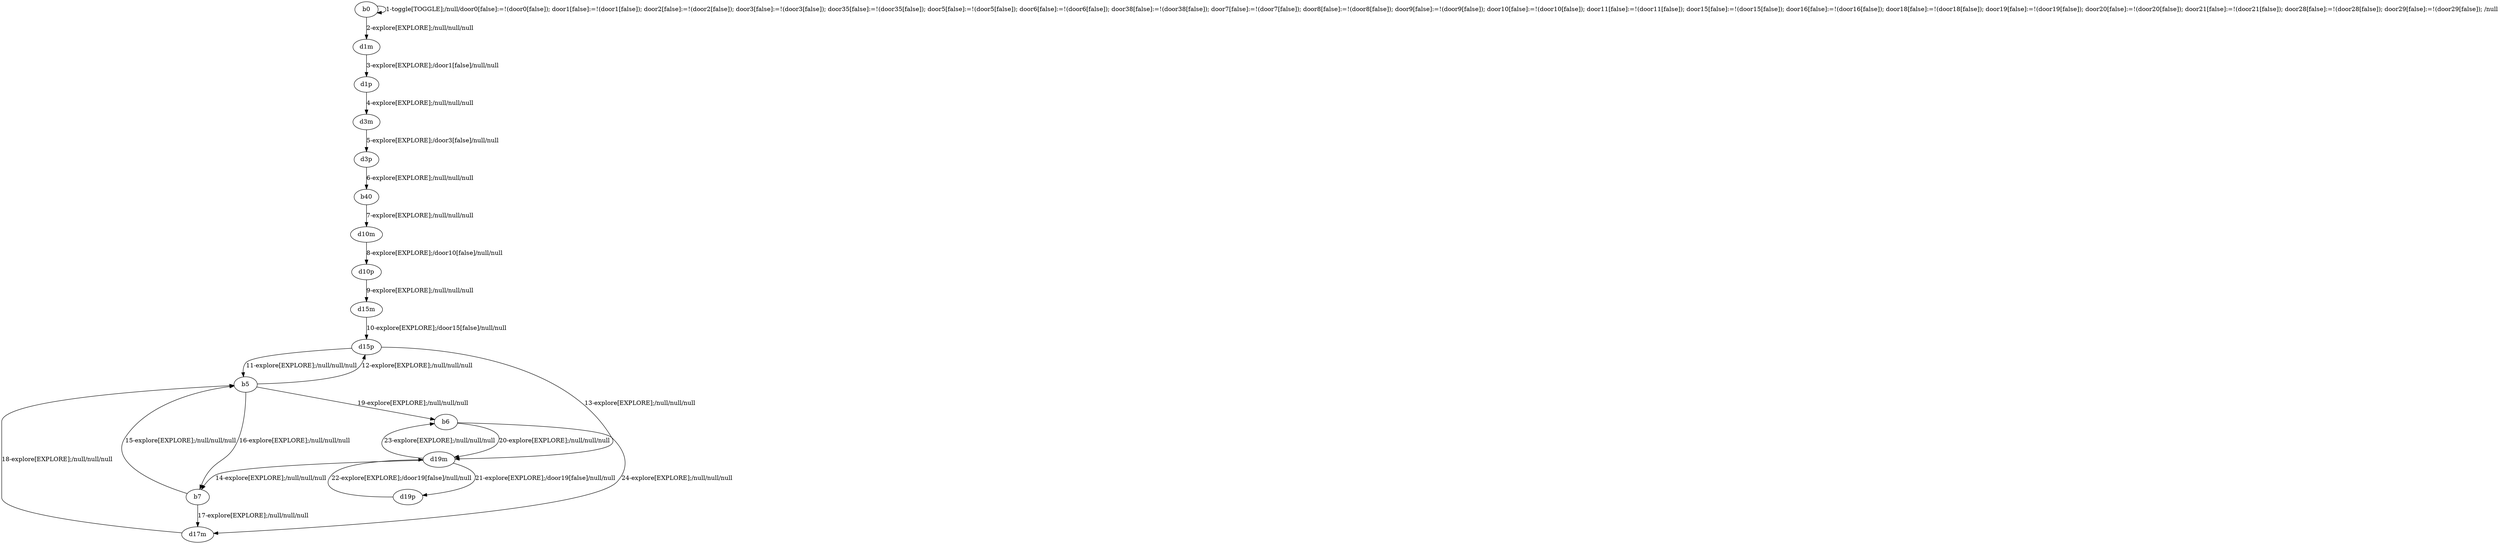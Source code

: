 # Total number of goals covered by this test: 1
# d19p --> d19m

digraph g {
"b0" -> "b0" [label = "1-toggle[TOGGLE];/null/door0[false]:=!(door0[false]); door1[false]:=!(door1[false]); door2[false]:=!(door2[false]); door3[false]:=!(door3[false]); door35[false]:=!(door35[false]); door5[false]:=!(door5[false]); door6[false]:=!(door6[false]); door38[false]:=!(door38[false]); door7[false]:=!(door7[false]); door8[false]:=!(door8[false]); door9[false]:=!(door9[false]); door10[false]:=!(door10[false]); door11[false]:=!(door11[false]); door15[false]:=!(door15[false]); door16[false]:=!(door16[false]); door18[false]:=!(door18[false]); door19[false]:=!(door19[false]); door20[false]:=!(door20[false]); door21[false]:=!(door21[false]); door28[false]:=!(door28[false]); door29[false]:=!(door29[false]); /null"];
"b0" -> "d1m" [label = "2-explore[EXPLORE];/null/null/null"];
"d1m" -> "d1p" [label = "3-explore[EXPLORE];/door1[false]/null/null"];
"d1p" -> "d3m" [label = "4-explore[EXPLORE];/null/null/null"];
"d3m" -> "d3p" [label = "5-explore[EXPLORE];/door3[false]/null/null"];
"d3p" -> "b40" [label = "6-explore[EXPLORE];/null/null/null"];
"b40" -> "d10m" [label = "7-explore[EXPLORE];/null/null/null"];
"d10m" -> "d10p" [label = "8-explore[EXPLORE];/door10[false]/null/null"];
"d10p" -> "d15m" [label = "9-explore[EXPLORE];/null/null/null"];
"d15m" -> "d15p" [label = "10-explore[EXPLORE];/door15[false]/null/null"];
"d15p" -> "b5" [label = "11-explore[EXPLORE];/null/null/null"];
"b5" -> "d15p" [label = "12-explore[EXPLORE];/null/null/null"];
"d15p" -> "d19m" [label = "13-explore[EXPLORE];/null/null/null"];
"d19m" -> "b7" [label = "14-explore[EXPLORE];/null/null/null"];
"b7" -> "b5" [label = "15-explore[EXPLORE];/null/null/null"];
"b5" -> "b7" [label = "16-explore[EXPLORE];/null/null/null"];
"b7" -> "d17m" [label = "17-explore[EXPLORE];/null/null/null"];
"d17m" -> "b5" [label = "18-explore[EXPLORE];/null/null/null"];
"b5" -> "b6" [label = "19-explore[EXPLORE];/null/null/null"];
"b6" -> "d19m" [label = "20-explore[EXPLORE];/null/null/null"];
"d19m" -> "d19p" [label = "21-explore[EXPLORE];/door19[false]/null/null"];
"d19p" -> "d19m" [label = "22-explore[EXPLORE];/door19[false]/null/null"];
"d19m" -> "b6" [label = "23-explore[EXPLORE];/null/null/null"];
"b6" -> "d17m" [label = "24-explore[EXPLORE];/null/null/null"];
}